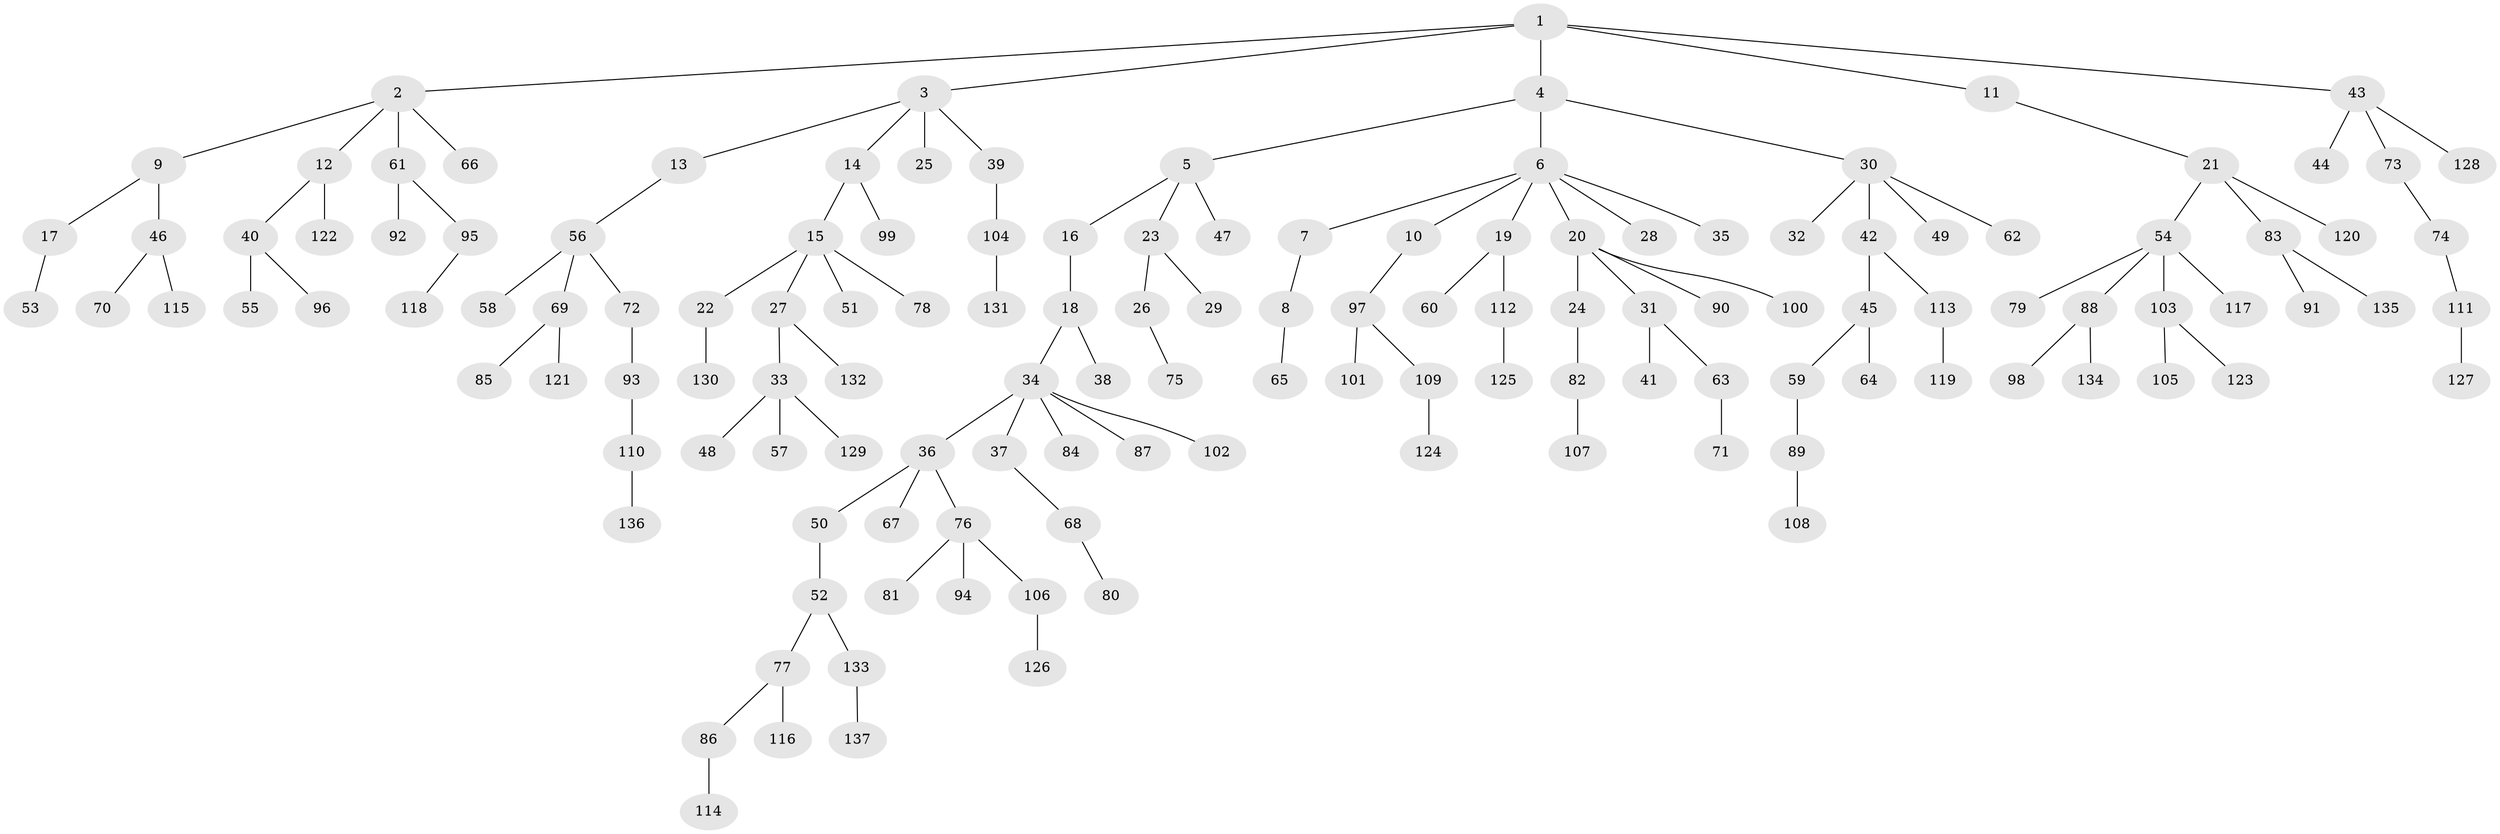 // coarse degree distribution, {8: 0.010638297872340425, 4: 0.06382978723404255, 10: 0.010638297872340425, 2: 0.24468085106382978, 3: 0.11702127659574468, 6: 0.010638297872340425, 1: 0.5212765957446809, 5: 0.02127659574468085}
// Generated by graph-tools (version 1.1) at 2025/52/02/27/25 19:52:09]
// undirected, 137 vertices, 136 edges
graph export_dot {
graph [start="1"]
  node [color=gray90,style=filled];
  1;
  2;
  3;
  4;
  5;
  6;
  7;
  8;
  9;
  10;
  11;
  12;
  13;
  14;
  15;
  16;
  17;
  18;
  19;
  20;
  21;
  22;
  23;
  24;
  25;
  26;
  27;
  28;
  29;
  30;
  31;
  32;
  33;
  34;
  35;
  36;
  37;
  38;
  39;
  40;
  41;
  42;
  43;
  44;
  45;
  46;
  47;
  48;
  49;
  50;
  51;
  52;
  53;
  54;
  55;
  56;
  57;
  58;
  59;
  60;
  61;
  62;
  63;
  64;
  65;
  66;
  67;
  68;
  69;
  70;
  71;
  72;
  73;
  74;
  75;
  76;
  77;
  78;
  79;
  80;
  81;
  82;
  83;
  84;
  85;
  86;
  87;
  88;
  89;
  90;
  91;
  92;
  93;
  94;
  95;
  96;
  97;
  98;
  99;
  100;
  101;
  102;
  103;
  104;
  105;
  106;
  107;
  108;
  109;
  110;
  111;
  112;
  113;
  114;
  115;
  116;
  117;
  118;
  119;
  120;
  121;
  122;
  123;
  124;
  125;
  126;
  127;
  128;
  129;
  130;
  131;
  132;
  133;
  134;
  135;
  136;
  137;
  1 -- 2;
  1 -- 3;
  1 -- 4;
  1 -- 11;
  1 -- 43;
  2 -- 9;
  2 -- 12;
  2 -- 61;
  2 -- 66;
  3 -- 13;
  3 -- 14;
  3 -- 25;
  3 -- 39;
  4 -- 5;
  4 -- 6;
  4 -- 30;
  5 -- 16;
  5 -- 23;
  5 -- 47;
  6 -- 7;
  6 -- 10;
  6 -- 19;
  6 -- 20;
  6 -- 28;
  6 -- 35;
  7 -- 8;
  8 -- 65;
  9 -- 17;
  9 -- 46;
  10 -- 97;
  11 -- 21;
  12 -- 40;
  12 -- 122;
  13 -- 56;
  14 -- 15;
  14 -- 99;
  15 -- 22;
  15 -- 27;
  15 -- 51;
  15 -- 78;
  16 -- 18;
  17 -- 53;
  18 -- 34;
  18 -- 38;
  19 -- 60;
  19 -- 112;
  20 -- 24;
  20 -- 31;
  20 -- 90;
  20 -- 100;
  21 -- 54;
  21 -- 83;
  21 -- 120;
  22 -- 130;
  23 -- 26;
  23 -- 29;
  24 -- 82;
  26 -- 75;
  27 -- 33;
  27 -- 132;
  30 -- 32;
  30 -- 42;
  30 -- 49;
  30 -- 62;
  31 -- 41;
  31 -- 63;
  33 -- 48;
  33 -- 57;
  33 -- 129;
  34 -- 36;
  34 -- 37;
  34 -- 84;
  34 -- 87;
  34 -- 102;
  36 -- 50;
  36 -- 67;
  36 -- 76;
  37 -- 68;
  39 -- 104;
  40 -- 55;
  40 -- 96;
  42 -- 45;
  42 -- 113;
  43 -- 44;
  43 -- 73;
  43 -- 128;
  45 -- 59;
  45 -- 64;
  46 -- 70;
  46 -- 115;
  50 -- 52;
  52 -- 77;
  52 -- 133;
  54 -- 79;
  54 -- 88;
  54 -- 103;
  54 -- 117;
  56 -- 58;
  56 -- 69;
  56 -- 72;
  59 -- 89;
  61 -- 92;
  61 -- 95;
  63 -- 71;
  68 -- 80;
  69 -- 85;
  69 -- 121;
  72 -- 93;
  73 -- 74;
  74 -- 111;
  76 -- 81;
  76 -- 94;
  76 -- 106;
  77 -- 86;
  77 -- 116;
  82 -- 107;
  83 -- 91;
  83 -- 135;
  86 -- 114;
  88 -- 98;
  88 -- 134;
  89 -- 108;
  93 -- 110;
  95 -- 118;
  97 -- 101;
  97 -- 109;
  103 -- 105;
  103 -- 123;
  104 -- 131;
  106 -- 126;
  109 -- 124;
  110 -- 136;
  111 -- 127;
  112 -- 125;
  113 -- 119;
  133 -- 137;
}
